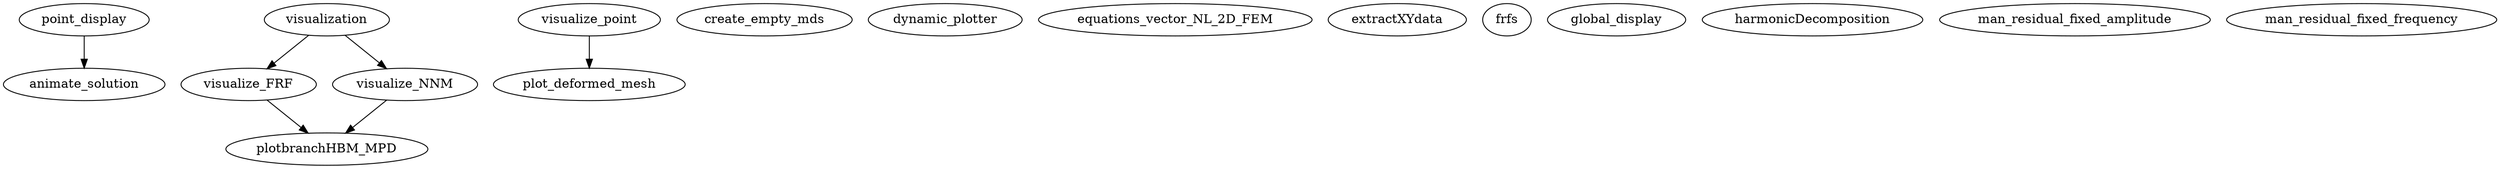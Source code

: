 /* Created by mdot for Matlab */
digraph m2html {
  point_display -> animate_solution;
  visualization -> visualize_FRF;
  visualization -> visualize_NNM;
  visualize_FRF -> plotbranchHBM_MPD;
  visualize_NNM -> plotbranchHBM_MPD;
  visualize_point -> plot_deformed_mesh;

  animate_solution [URL="animate_solution.html"];
  create_empty_mds [URL="create_empty_mds.html"];
  dynamic_plotter [URL="dynamic_plotter.html"];
  equations_vector_NL_2D_FEM [URL="equations_vector_NL_2D_FEM.html"];
  extractXYdata [URL="extractXYdata.html"];
  frfs [URL="frfs.html"];
  global_display [URL="global_display.html"];
  harmonicDecomposition [URL="harmonicDecomposition.html"];
  man_residual_fixed_amplitude [URL="man_residual_fixed_amplitude.html"];
  man_residual_fixed_frequency [URL="man_residual_fixed_frequency.html"];
  plot_deformed_mesh [URL="plot_deformed_mesh.html"];
  plotbranchHBM_MPD [URL="plotbranchHBM_MPD.html"];
  point_display [URL="point_display.html"];
  visualization [URL="visualization.html"];
  visualize_FRF [URL="visualize_FRF.html"];
  visualize_NNM [URL="visualize_NNM.html"];
  visualize_point [URL="visualize_point.html"];
}
